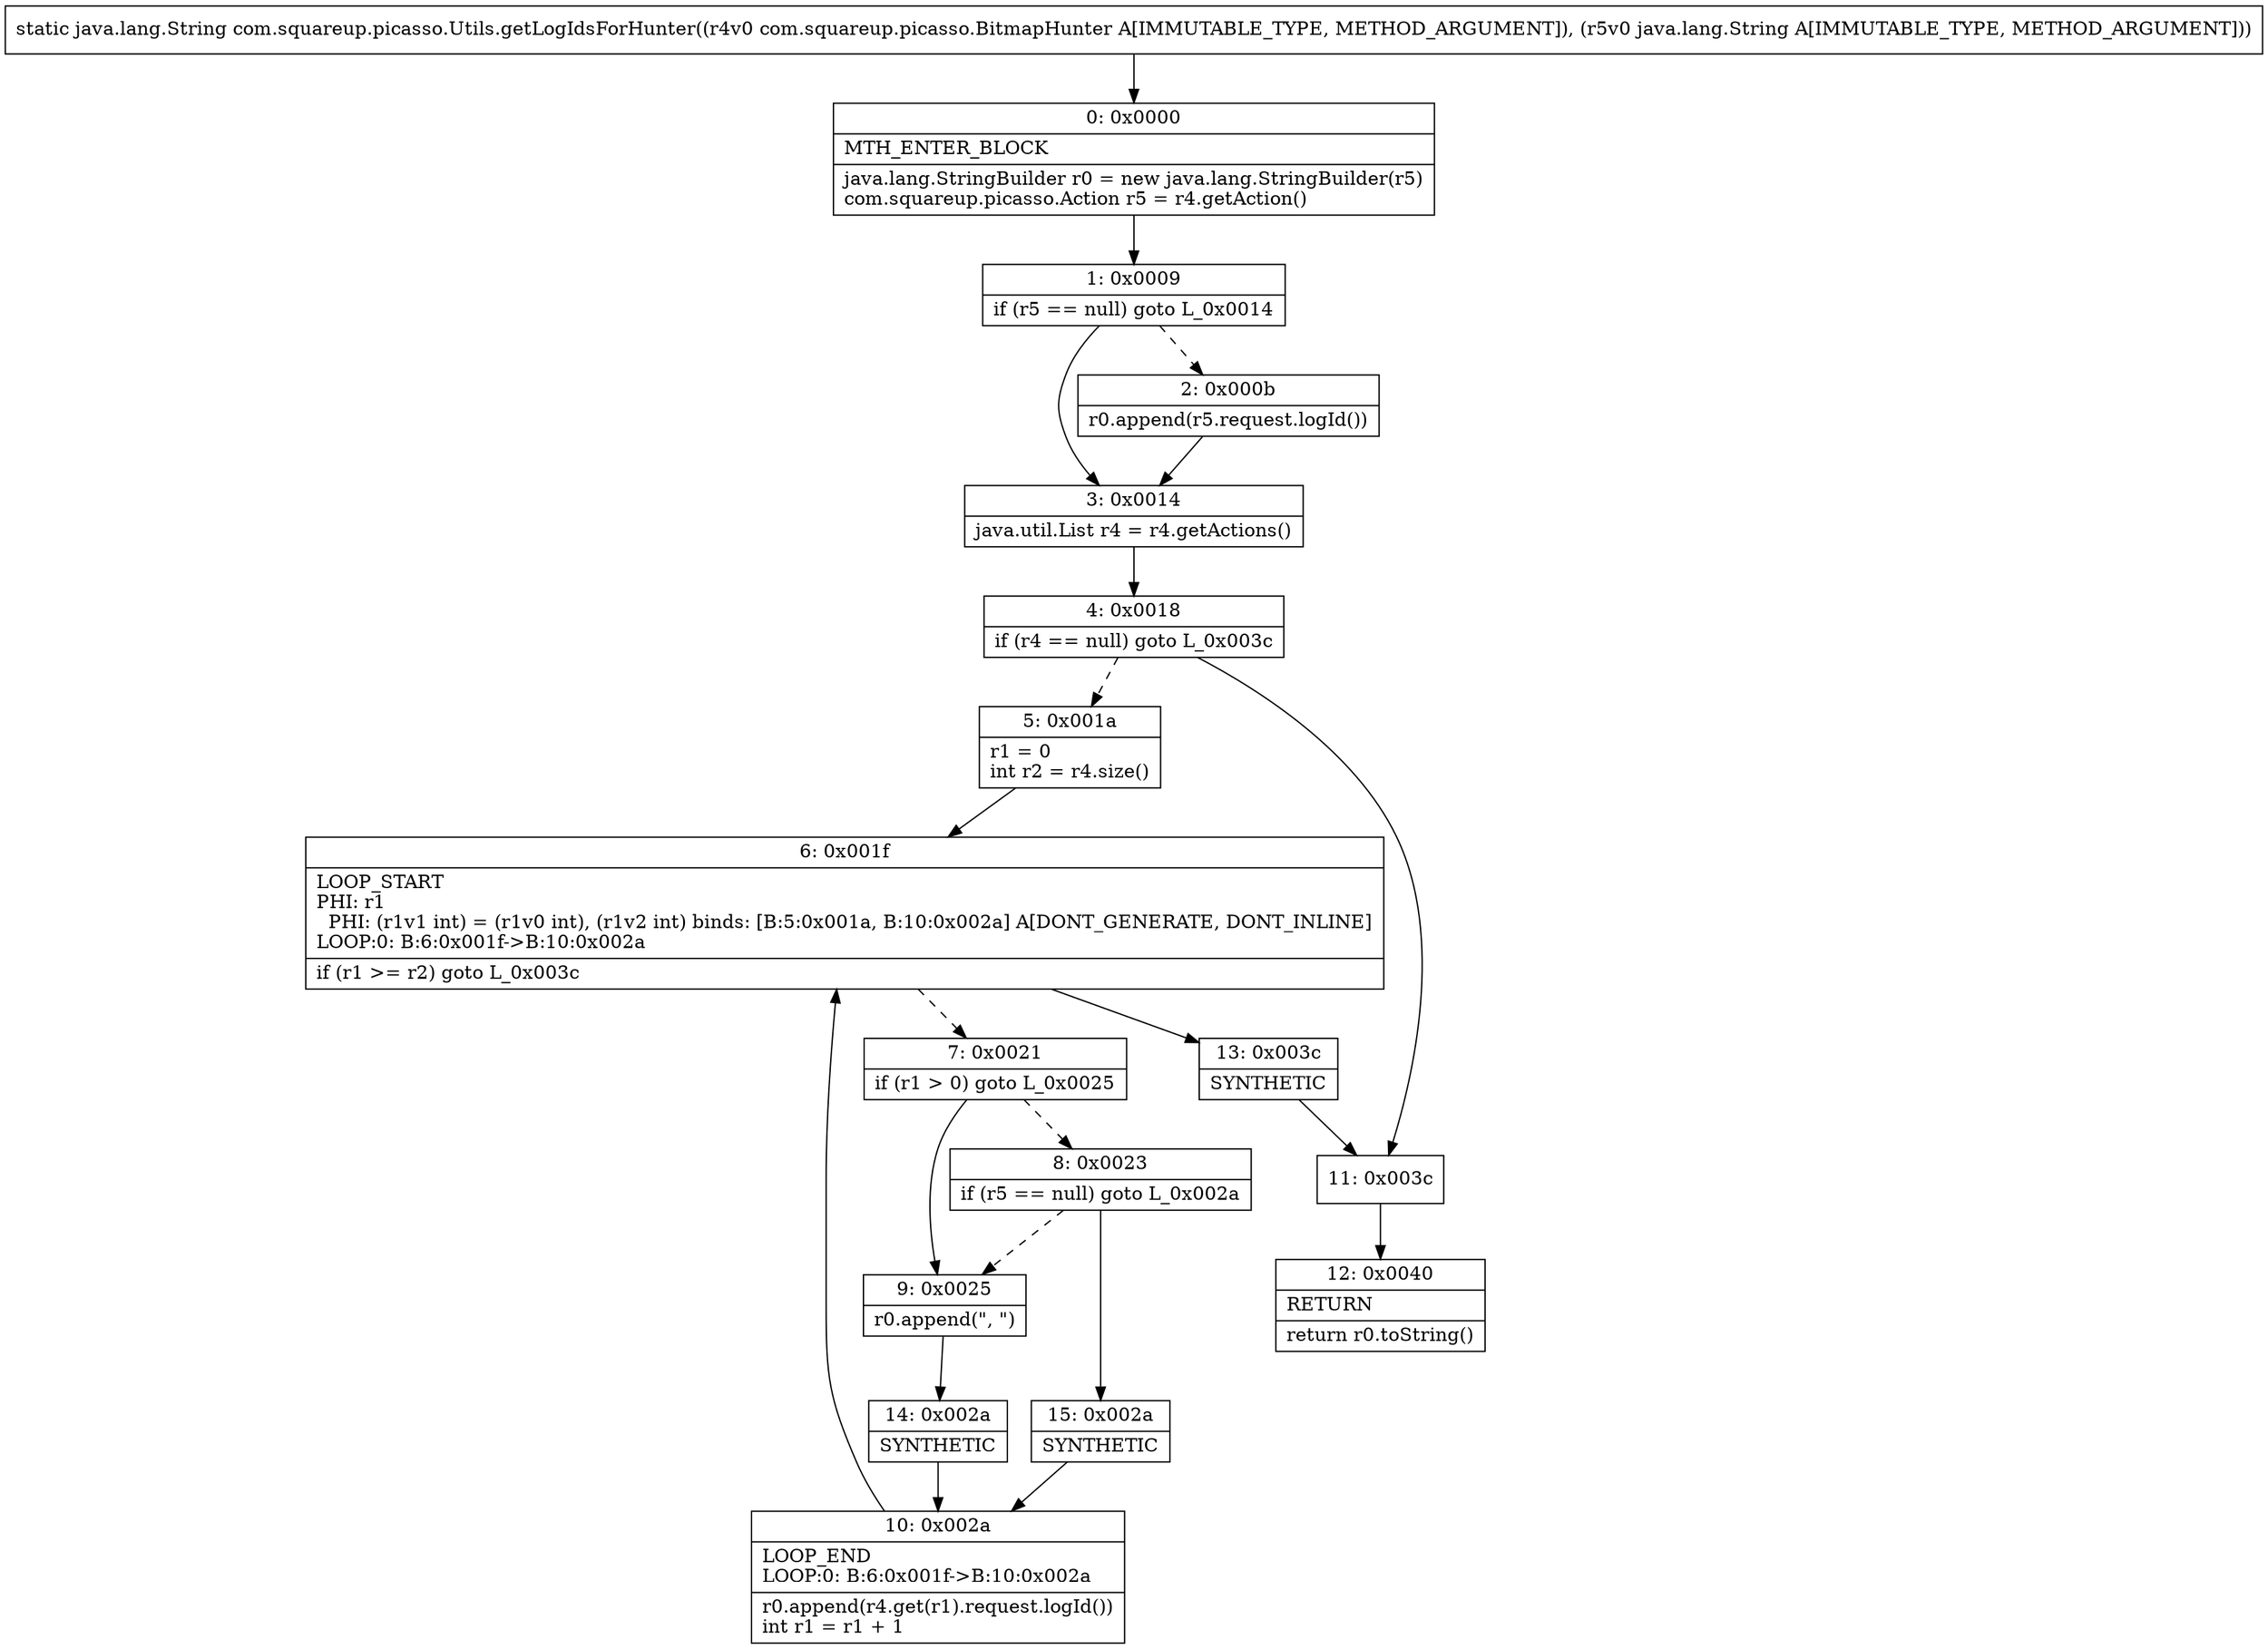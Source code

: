 digraph "CFG forcom.squareup.picasso.Utils.getLogIdsForHunter(Lcom\/squareup\/picasso\/BitmapHunter;Ljava\/lang\/String;)Ljava\/lang\/String;" {
Node_0 [shape=record,label="{0\:\ 0x0000|MTH_ENTER_BLOCK\l|java.lang.StringBuilder r0 = new java.lang.StringBuilder(r5)\lcom.squareup.picasso.Action r5 = r4.getAction()\l}"];
Node_1 [shape=record,label="{1\:\ 0x0009|if (r5 == null) goto L_0x0014\l}"];
Node_2 [shape=record,label="{2\:\ 0x000b|r0.append(r5.request.logId())\l}"];
Node_3 [shape=record,label="{3\:\ 0x0014|java.util.List r4 = r4.getActions()\l}"];
Node_4 [shape=record,label="{4\:\ 0x0018|if (r4 == null) goto L_0x003c\l}"];
Node_5 [shape=record,label="{5\:\ 0x001a|r1 = 0\lint r2 = r4.size()\l}"];
Node_6 [shape=record,label="{6\:\ 0x001f|LOOP_START\lPHI: r1 \l  PHI: (r1v1 int) = (r1v0 int), (r1v2 int) binds: [B:5:0x001a, B:10:0x002a] A[DONT_GENERATE, DONT_INLINE]\lLOOP:0: B:6:0x001f\-\>B:10:0x002a\l|if (r1 \>= r2) goto L_0x003c\l}"];
Node_7 [shape=record,label="{7\:\ 0x0021|if (r1 \> 0) goto L_0x0025\l}"];
Node_8 [shape=record,label="{8\:\ 0x0023|if (r5 == null) goto L_0x002a\l}"];
Node_9 [shape=record,label="{9\:\ 0x0025|r0.append(\", \")\l}"];
Node_10 [shape=record,label="{10\:\ 0x002a|LOOP_END\lLOOP:0: B:6:0x001f\-\>B:10:0x002a\l|r0.append(r4.get(r1).request.logId())\lint r1 = r1 + 1\l}"];
Node_11 [shape=record,label="{11\:\ 0x003c}"];
Node_12 [shape=record,label="{12\:\ 0x0040|RETURN\l|return r0.toString()\l}"];
Node_13 [shape=record,label="{13\:\ 0x003c|SYNTHETIC\l}"];
Node_14 [shape=record,label="{14\:\ 0x002a|SYNTHETIC\l}"];
Node_15 [shape=record,label="{15\:\ 0x002a|SYNTHETIC\l}"];
MethodNode[shape=record,label="{static java.lang.String com.squareup.picasso.Utils.getLogIdsForHunter((r4v0 com.squareup.picasso.BitmapHunter A[IMMUTABLE_TYPE, METHOD_ARGUMENT]), (r5v0 java.lang.String A[IMMUTABLE_TYPE, METHOD_ARGUMENT])) }"];
MethodNode -> Node_0;
Node_0 -> Node_1;
Node_1 -> Node_2[style=dashed];
Node_1 -> Node_3;
Node_2 -> Node_3;
Node_3 -> Node_4;
Node_4 -> Node_5[style=dashed];
Node_4 -> Node_11;
Node_5 -> Node_6;
Node_6 -> Node_7[style=dashed];
Node_6 -> Node_13;
Node_7 -> Node_8[style=dashed];
Node_7 -> Node_9;
Node_8 -> Node_9[style=dashed];
Node_8 -> Node_15;
Node_9 -> Node_14;
Node_10 -> Node_6;
Node_11 -> Node_12;
Node_13 -> Node_11;
Node_14 -> Node_10;
Node_15 -> Node_10;
}

